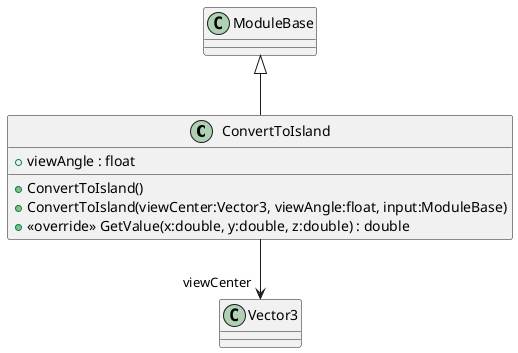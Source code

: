 @startuml
class ConvertToIsland {
    + viewAngle : float
    + ConvertToIsland()
    + ConvertToIsland(viewCenter:Vector3, viewAngle:float, input:ModuleBase)
    + <<override>> GetValue(x:double, y:double, z:double) : double
}
ModuleBase <|-- ConvertToIsland
ConvertToIsland --> "viewCenter" Vector3
@enduml
